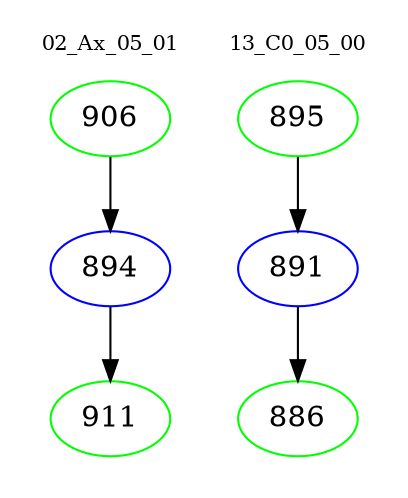 digraph{
subgraph cluster_0 {
color = white
label = "02_Ax_05_01";
fontsize=10;
T0_906 [label="906", color="green"]
T0_906 -> T0_894 [color="black"]
T0_894 [label="894", color="blue"]
T0_894 -> T0_911 [color="black"]
T0_911 [label="911", color="green"]
}
subgraph cluster_1 {
color = white
label = "13_C0_05_00";
fontsize=10;
T1_895 [label="895", color="green"]
T1_895 -> T1_891 [color="black"]
T1_891 [label="891", color="blue"]
T1_891 -> T1_886 [color="black"]
T1_886 [label="886", color="green"]
}
}

